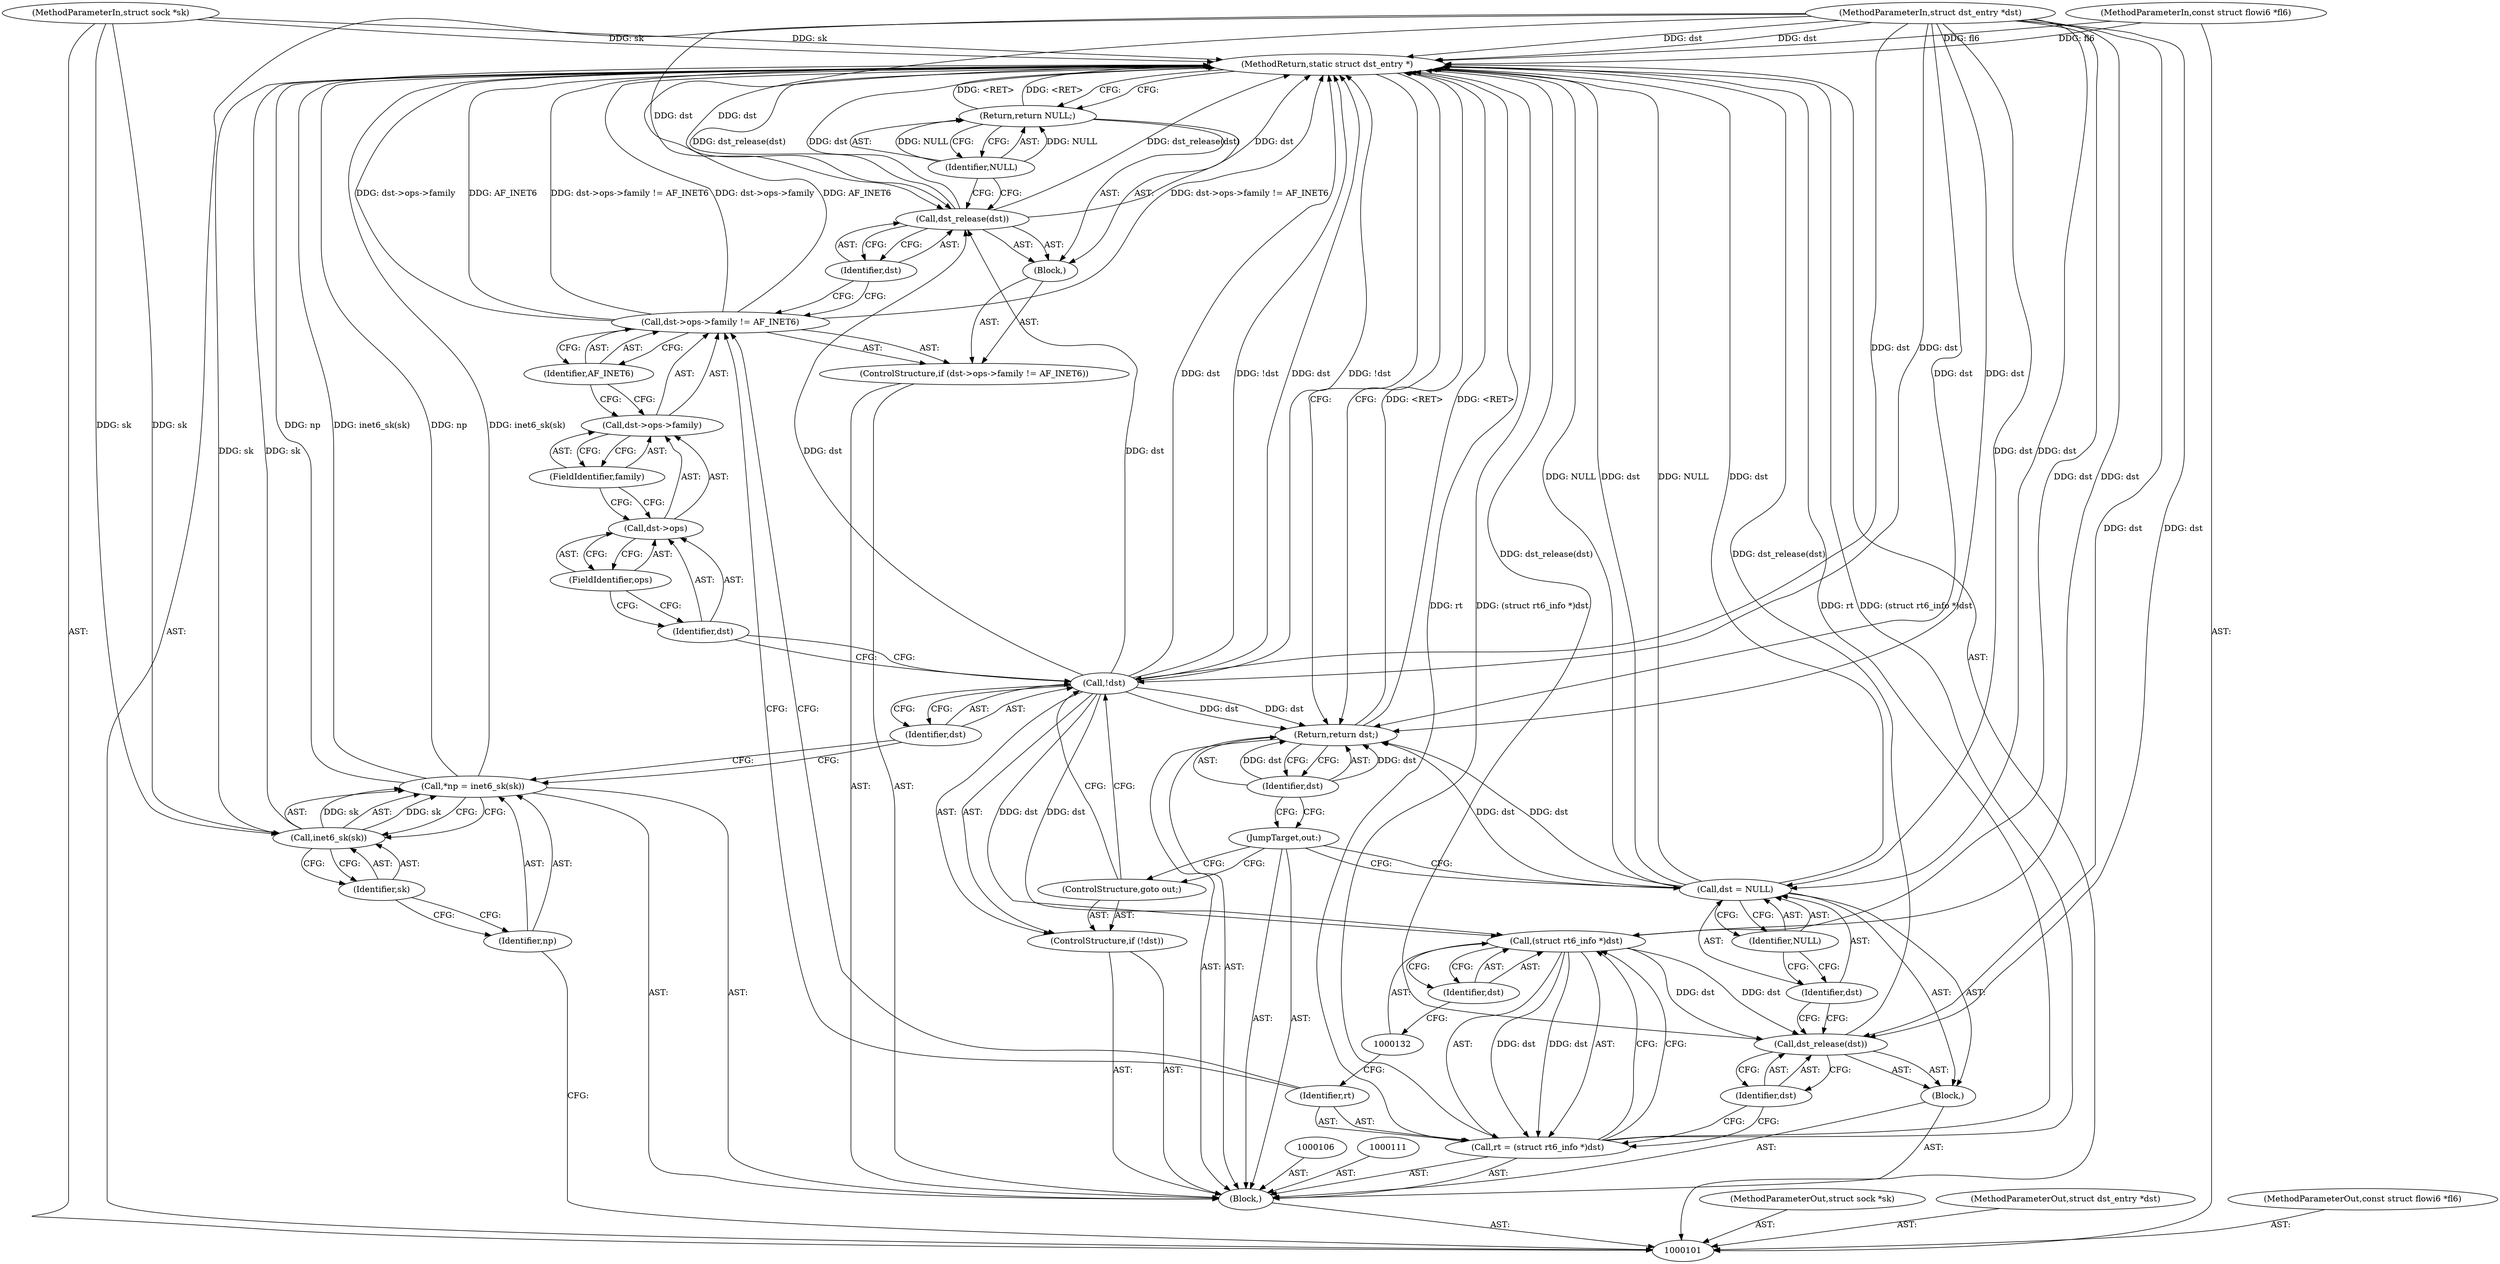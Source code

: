 digraph "0_linux_a963a37d384d71ad43b3e9e79d68d42fbe0901f3" {
"1000143" [label="(MethodReturn,static struct dst_entry *)"];
"1000102" [label="(MethodParameterIn,struct sock *sk)"];
"1000185" [label="(MethodParameterOut,struct sock *sk)"];
"1000116" [label="(ControlStructure,if (dst->ops->family != AF_INET6))"];
"1000121" [label="(FieldIdentifier,ops)"];
"1000122" [label="(FieldIdentifier,family)"];
"1000123" [label="(Identifier,AF_INET6)"];
"1000124" [label="(Block,)"];
"1000117" [label="(Call,dst->ops->family != AF_INET6)"];
"1000118" [label="(Call,dst->ops->family)"];
"1000119" [label="(Call,dst->ops)"];
"1000120" [label="(Identifier,dst)"];
"1000126" [label="(Identifier,dst)"];
"1000125" [label="(Call,dst_release(dst))"];
"1000127" [label="(Return,return NULL;)"];
"1000128" [label="(Identifier,NULL)"];
"1000129" [label="(Call,rt = (struct rt6_info *)dst)"];
"1000130" [label="(Identifier,rt)"];
"1000133" [label="(Identifier,dst)"];
"1000131" [label="(Call,(struct rt6_info *)dst)"];
"1000103" [label="(MethodParameterIn,struct dst_entry *dst)"];
"1000186" [label="(MethodParameterOut,struct dst_entry *dst)"];
"1000104" [label="(MethodParameterIn,const struct flowi6 *fl6)"];
"1000187" [label="(MethodParameterOut,const struct flowi6 *fl6)"];
"1000134" [label="(Block,)"];
"1000136" [label="(Identifier,dst)"];
"1000135" [label="(Call,dst_release(dst))"];
"1000105" [label="(Block,)"];
"1000137" [label="(Call,dst = NULL)"];
"1000138" [label="(Identifier,dst)"];
"1000139" [label="(Identifier,NULL)"];
"1000140" [label="(JumpTarget,out:)"];
"1000141" [label="(Return,return dst;)"];
"1000142" [label="(Identifier,dst)"];
"1000107" [label="(Call,*np = inet6_sk(sk))"];
"1000108" [label="(Identifier,np)"];
"1000109" [label="(Call,inet6_sk(sk))"];
"1000110" [label="(Identifier,sk)"];
"1000112" [label="(ControlStructure,if (!dst))"];
"1000113" [label="(Call,!dst)"];
"1000114" [label="(Identifier,dst)"];
"1000115" [label="(ControlStructure,goto out;)"];
"1000143" -> "1000101"  [label="AST: "];
"1000143" -> "1000127"  [label="CFG: "];
"1000143" -> "1000141"  [label="CFG: "];
"1000127" -> "1000143"  [label="DDG: <RET>"];
"1000117" -> "1000143"  [label="DDG: dst->ops->family != AF_INET6"];
"1000117" -> "1000143"  [label="DDG: dst->ops->family"];
"1000117" -> "1000143"  [label="DDG: AF_INET6"];
"1000125" -> "1000143"  [label="DDG: dst_release(dst)"];
"1000125" -> "1000143"  [label="DDG: dst"];
"1000107" -> "1000143"  [label="DDG: np"];
"1000107" -> "1000143"  [label="DDG: inet6_sk(sk)"];
"1000104" -> "1000143"  [label="DDG: fl6"];
"1000113" -> "1000143"  [label="DDG: dst"];
"1000113" -> "1000143"  [label="DDG: !dst"];
"1000102" -> "1000143"  [label="DDG: sk"];
"1000137" -> "1000143"  [label="DDG: dst"];
"1000137" -> "1000143"  [label="DDG: NULL"];
"1000129" -> "1000143"  [label="DDG: (struct rt6_info *)dst"];
"1000129" -> "1000143"  [label="DDG: rt"];
"1000103" -> "1000143"  [label="DDG: dst"];
"1000135" -> "1000143"  [label="DDG: dst_release(dst)"];
"1000109" -> "1000143"  [label="DDG: sk"];
"1000141" -> "1000143"  [label="DDG: <RET>"];
"1000102" -> "1000101"  [label="AST: "];
"1000102" -> "1000143"  [label="DDG: sk"];
"1000102" -> "1000109"  [label="DDG: sk"];
"1000185" -> "1000101"  [label="AST: "];
"1000116" -> "1000105"  [label="AST: "];
"1000117" -> "1000116"  [label="AST: "];
"1000124" -> "1000116"  [label="AST: "];
"1000121" -> "1000119"  [label="AST: "];
"1000121" -> "1000120"  [label="CFG: "];
"1000119" -> "1000121"  [label="CFG: "];
"1000122" -> "1000118"  [label="AST: "];
"1000122" -> "1000119"  [label="CFG: "];
"1000118" -> "1000122"  [label="CFG: "];
"1000123" -> "1000117"  [label="AST: "];
"1000123" -> "1000118"  [label="CFG: "];
"1000117" -> "1000123"  [label="CFG: "];
"1000124" -> "1000116"  [label="AST: "];
"1000125" -> "1000124"  [label="AST: "];
"1000127" -> "1000124"  [label="AST: "];
"1000117" -> "1000116"  [label="AST: "];
"1000117" -> "1000123"  [label="CFG: "];
"1000118" -> "1000117"  [label="AST: "];
"1000123" -> "1000117"  [label="AST: "];
"1000126" -> "1000117"  [label="CFG: "];
"1000130" -> "1000117"  [label="CFG: "];
"1000117" -> "1000143"  [label="DDG: dst->ops->family != AF_INET6"];
"1000117" -> "1000143"  [label="DDG: dst->ops->family"];
"1000117" -> "1000143"  [label="DDG: AF_INET6"];
"1000118" -> "1000117"  [label="AST: "];
"1000118" -> "1000122"  [label="CFG: "];
"1000119" -> "1000118"  [label="AST: "];
"1000122" -> "1000118"  [label="AST: "];
"1000123" -> "1000118"  [label="CFG: "];
"1000119" -> "1000118"  [label="AST: "];
"1000119" -> "1000121"  [label="CFG: "];
"1000120" -> "1000119"  [label="AST: "];
"1000121" -> "1000119"  [label="AST: "];
"1000122" -> "1000119"  [label="CFG: "];
"1000120" -> "1000119"  [label="AST: "];
"1000120" -> "1000113"  [label="CFG: "];
"1000121" -> "1000120"  [label="CFG: "];
"1000126" -> "1000125"  [label="AST: "];
"1000126" -> "1000117"  [label="CFG: "];
"1000125" -> "1000126"  [label="CFG: "];
"1000125" -> "1000124"  [label="AST: "];
"1000125" -> "1000126"  [label="CFG: "];
"1000126" -> "1000125"  [label="AST: "];
"1000128" -> "1000125"  [label="CFG: "];
"1000125" -> "1000143"  [label="DDG: dst_release(dst)"];
"1000125" -> "1000143"  [label="DDG: dst"];
"1000113" -> "1000125"  [label="DDG: dst"];
"1000103" -> "1000125"  [label="DDG: dst"];
"1000127" -> "1000124"  [label="AST: "];
"1000127" -> "1000128"  [label="CFG: "];
"1000128" -> "1000127"  [label="AST: "];
"1000143" -> "1000127"  [label="CFG: "];
"1000127" -> "1000143"  [label="DDG: <RET>"];
"1000128" -> "1000127"  [label="DDG: NULL"];
"1000128" -> "1000127"  [label="AST: "];
"1000128" -> "1000125"  [label="CFG: "];
"1000127" -> "1000128"  [label="CFG: "];
"1000128" -> "1000127"  [label="DDG: NULL"];
"1000129" -> "1000105"  [label="AST: "];
"1000129" -> "1000131"  [label="CFG: "];
"1000130" -> "1000129"  [label="AST: "];
"1000131" -> "1000129"  [label="AST: "];
"1000136" -> "1000129"  [label="CFG: "];
"1000129" -> "1000143"  [label="DDG: (struct rt6_info *)dst"];
"1000129" -> "1000143"  [label="DDG: rt"];
"1000131" -> "1000129"  [label="DDG: dst"];
"1000130" -> "1000129"  [label="AST: "];
"1000130" -> "1000117"  [label="CFG: "];
"1000132" -> "1000130"  [label="CFG: "];
"1000133" -> "1000131"  [label="AST: "];
"1000133" -> "1000132"  [label="CFG: "];
"1000131" -> "1000133"  [label="CFG: "];
"1000131" -> "1000129"  [label="AST: "];
"1000131" -> "1000133"  [label="CFG: "];
"1000132" -> "1000131"  [label="AST: "];
"1000133" -> "1000131"  [label="AST: "];
"1000129" -> "1000131"  [label="CFG: "];
"1000131" -> "1000129"  [label="DDG: dst"];
"1000113" -> "1000131"  [label="DDG: dst"];
"1000103" -> "1000131"  [label="DDG: dst"];
"1000131" -> "1000135"  [label="DDG: dst"];
"1000103" -> "1000101"  [label="AST: "];
"1000103" -> "1000143"  [label="DDG: dst"];
"1000103" -> "1000113"  [label="DDG: dst"];
"1000103" -> "1000125"  [label="DDG: dst"];
"1000103" -> "1000131"  [label="DDG: dst"];
"1000103" -> "1000135"  [label="DDG: dst"];
"1000103" -> "1000137"  [label="DDG: dst"];
"1000103" -> "1000141"  [label="DDG: dst"];
"1000186" -> "1000101"  [label="AST: "];
"1000104" -> "1000101"  [label="AST: "];
"1000104" -> "1000143"  [label="DDG: fl6"];
"1000187" -> "1000101"  [label="AST: "];
"1000134" -> "1000105"  [label="AST: "];
"1000135" -> "1000134"  [label="AST: "];
"1000137" -> "1000134"  [label="AST: "];
"1000136" -> "1000135"  [label="AST: "];
"1000136" -> "1000129"  [label="CFG: "];
"1000135" -> "1000136"  [label="CFG: "];
"1000135" -> "1000134"  [label="AST: "];
"1000135" -> "1000136"  [label="CFG: "];
"1000136" -> "1000135"  [label="AST: "];
"1000138" -> "1000135"  [label="CFG: "];
"1000135" -> "1000143"  [label="DDG: dst_release(dst)"];
"1000131" -> "1000135"  [label="DDG: dst"];
"1000103" -> "1000135"  [label="DDG: dst"];
"1000105" -> "1000101"  [label="AST: "];
"1000106" -> "1000105"  [label="AST: "];
"1000107" -> "1000105"  [label="AST: "];
"1000111" -> "1000105"  [label="AST: "];
"1000112" -> "1000105"  [label="AST: "];
"1000116" -> "1000105"  [label="AST: "];
"1000129" -> "1000105"  [label="AST: "];
"1000134" -> "1000105"  [label="AST: "];
"1000140" -> "1000105"  [label="AST: "];
"1000141" -> "1000105"  [label="AST: "];
"1000137" -> "1000134"  [label="AST: "];
"1000137" -> "1000139"  [label="CFG: "];
"1000138" -> "1000137"  [label="AST: "];
"1000139" -> "1000137"  [label="AST: "];
"1000140" -> "1000137"  [label="CFG: "];
"1000137" -> "1000143"  [label="DDG: dst"];
"1000137" -> "1000143"  [label="DDG: NULL"];
"1000103" -> "1000137"  [label="DDG: dst"];
"1000137" -> "1000141"  [label="DDG: dst"];
"1000138" -> "1000137"  [label="AST: "];
"1000138" -> "1000135"  [label="CFG: "];
"1000139" -> "1000138"  [label="CFG: "];
"1000139" -> "1000137"  [label="AST: "];
"1000139" -> "1000138"  [label="CFG: "];
"1000137" -> "1000139"  [label="CFG: "];
"1000140" -> "1000105"  [label="AST: "];
"1000140" -> "1000137"  [label="CFG: "];
"1000140" -> "1000115"  [label="CFG: "];
"1000142" -> "1000140"  [label="CFG: "];
"1000141" -> "1000105"  [label="AST: "];
"1000141" -> "1000142"  [label="CFG: "];
"1000142" -> "1000141"  [label="AST: "];
"1000143" -> "1000141"  [label="CFG: "];
"1000141" -> "1000143"  [label="DDG: <RET>"];
"1000142" -> "1000141"  [label="DDG: dst"];
"1000113" -> "1000141"  [label="DDG: dst"];
"1000137" -> "1000141"  [label="DDG: dst"];
"1000103" -> "1000141"  [label="DDG: dst"];
"1000142" -> "1000141"  [label="AST: "];
"1000142" -> "1000140"  [label="CFG: "];
"1000141" -> "1000142"  [label="CFG: "];
"1000142" -> "1000141"  [label="DDG: dst"];
"1000107" -> "1000105"  [label="AST: "];
"1000107" -> "1000109"  [label="CFG: "];
"1000108" -> "1000107"  [label="AST: "];
"1000109" -> "1000107"  [label="AST: "];
"1000114" -> "1000107"  [label="CFG: "];
"1000107" -> "1000143"  [label="DDG: np"];
"1000107" -> "1000143"  [label="DDG: inet6_sk(sk)"];
"1000109" -> "1000107"  [label="DDG: sk"];
"1000108" -> "1000107"  [label="AST: "];
"1000108" -> "1000101"  [label="CFG: "];
"1000110" -> "1000108"  [label="CFG: "];
"1000109" -> "1000107"  [label="AST: "];
"1000109" -> "1000110"  [label="CFG: "];
"1000110" -> "1000109"  [label="AST: "];
"1000107" -> "1000109"  [label="CFG: "];
"1000109" -> "1000143"  [label="DDG: sk"];
"1000109" -> "1000107"  [label="DDG: sk"];
"1000102" -> "1000109"  [label="DDG: sk"];
"1000110" -> "1000109"  [label="AST: "];
"1000110" -> "1000108"  [label="CFG: "];
"1000109" -> "1000110"  [label="CFG: "];
"1000112" -> "1000105"  [label="AST: "];
"1000113" -> "1000112"  [label="AST: "];
"1000115" -> "1000112"  [label="AST: "];
"1000113" -> "1000112"  [label="AST: "];
"1000113" -> "1000114"  [label="CFG: "];
"1000114" -> "1000113"  [label="AST: "];
"1000115" -> "1000113"  [label="CFG: "];
"1000120" -> "1000113"  [label="CFG: "];
"1000113" -> "1000143"  [label="DDG: dst"];
"1000113" -> "1000143"  [label="DDG: !dst"];
"1000103" -> "1000113"  [label="DDG: dst"];
"1000113" -> "1000125"  [label="DDG: dst"];
"1000113" -> "1000131"  [label="DDG: dst"];
"1000113" -> "1000141"  [label="DDG: dst"];
"1000114" -> "1000113"  [label="AST: "];
"1000114" -> "1000107"  [label="CFG: "];
"1000113" -> "1000114"  [label="CFG: "];
"1000115" -> "1000112"  [label="AST: "];
"1000115" -> "1000113"  [label="CFG: "];
"1000140" -> "1000115"  [label="CFG: "];
}

